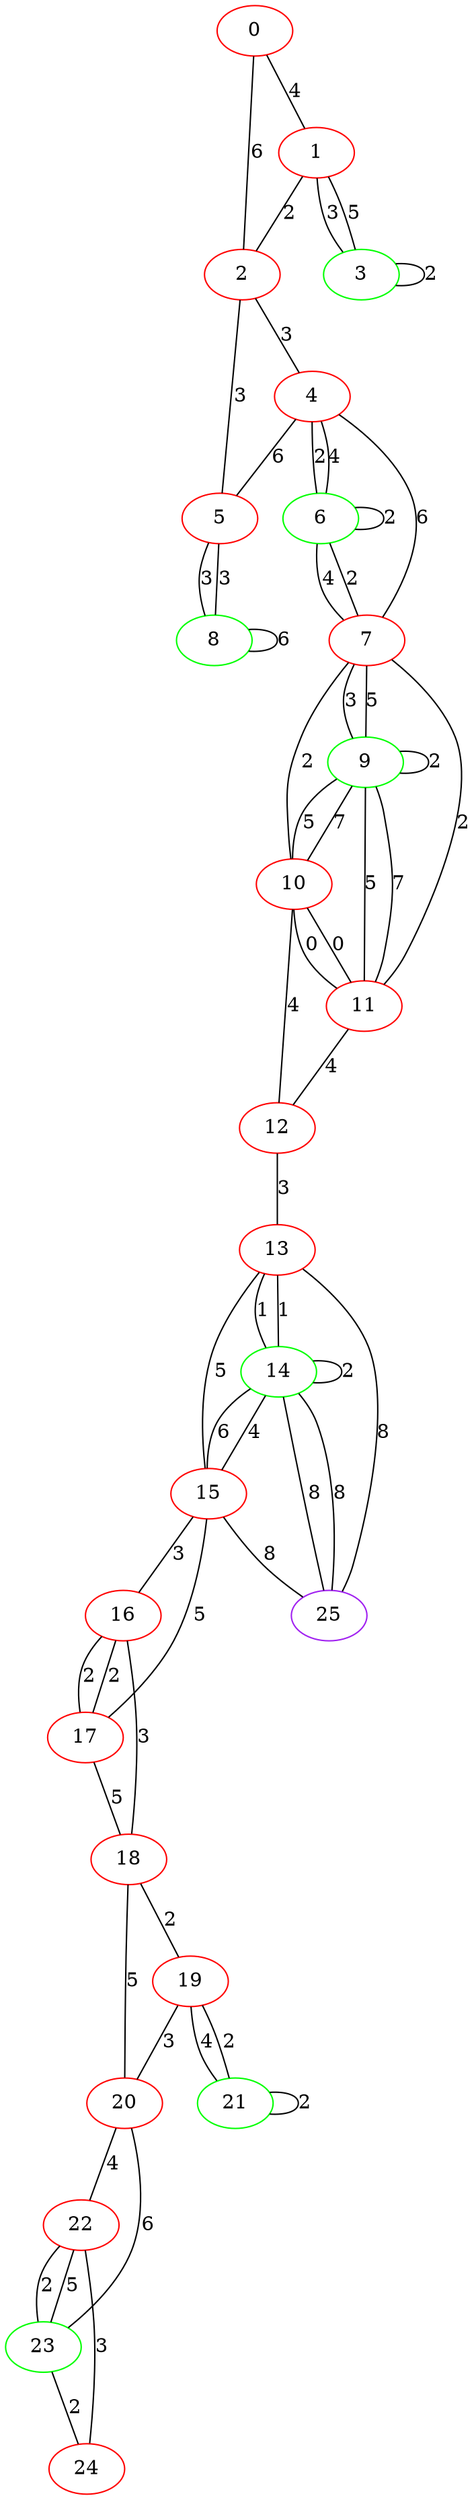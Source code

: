 graph "" {
0 [color=red, weight=1];
1 [color=red, weight=1];
2 [color=red, weight=1];
3 [color=green, weight=2];
4 [color=red, weight=1];
5 [color=red, weight=1];
6 [color=green, weight=2];
7 [color=red, weight=1];
8 [color=green, weight=2];
9 [color=green, weight=2];
10 [color=red, weight=1];
11 [color=red, weight=1];
12 [color=red, weight=1];
13 [color=red, weight=1];
14 [color=green, weight=2];
15 [color=red, weight=1];
16 [color=red, weight=1];
17 [color=red, weight=1];
18 [color=red, weight=1];
19 [color=red, weight=1];
20 [color=red, weight=1];
21 [color=green, weight=2];
22 [color=red, weight=1];
23 [color=green, weight=2];
24 [color=red, weight=1];
25 [color=purple, weight=4];
0 -- 1  [key=0, label=4];
0 -- 2  [key=0, label=6];
1 -- 2  [key=0, label=2];
1 -- 3  [key=0, label=3];
1 -- 3  [key=1, label=5];
2 -- 4  [key=0, label=3];
2 -- 5  [key=0, label=3];
3 -- 3  [key=0, label=2];
4 -- 5  [key=0, label=6];
4 -- 6  [key=0, label=2];
4 -- 6  [key=1, label=4];
4 -- 7  [key=0, label=6];
5 -- 8  [key=0, label=3];
5 -- 8  [key=1, label=3];
6 -- 6  [key=0, label=2];
6 -- 7  [key=0, label=4];
6 -- 7  [key=1, label=2];
7 -- 9  [key=0, label=3];
7 -- 9  [key=1, label=5];
7 -- 10  [key=0, label=2];
7 -- 11  [key=0, label=2];
8 -- 8  [key=0, label=6];
9 -- 9  [key=0, label=2];
9 -- 10  [key=0, label=5];
9 -- 10  [key=1, label=7];
9 -- 11  [key=0, label=5];
9 -- 11  [key=1, label=7];
10 -- 11  [key=0, label=0];
10 -- 11  [key=1, label=0];
10 -- 12  [key=0, label=4];
11 -- 12  [key=0, label=4];
12 -- 13  [key=0, label=3];
13 -- 25  [key=0, label=8];
13 -- 14  [key=0, label=1];
13 -- 14  [key=1, label=1];
13 -- 15  [key=0, label=5];
14 -- 25  [key=0, label=8];
14 -- 25  [key=1, label=8];
14 -- 14  [key=0, label=2];
14 -- 15  [key=0, label=6];
14 -- 15  [key=1, label=4];
15 -- 16  [key=0, label=3];
15 -- 17  [key=0, label=5];
15 -- 25  [key=0, label=8];
16 -- 17  [key=0, label=2];
16 -- 17  [key=1, label=2];
16 -- 18  [key=0, label=3];
17 -- 18  [key=0, label=5];
18 -- 19  [key=0, label=2];
18 -- 20  [key=0, label=5];
19 -- 20  [key=0, label=3];
19 -- 21  [key=0, label=4];
19 -- 21  [key=1, label=2];
20 -- 22  [key=0, label=4];
20 -- 23  [key=0, label=6];
21 -- 21  [key=0, label=2];
22 -- 24  [key=0, label=3];
22 -- 23  [key=0, label=5];
22 -- 23  [key=1, label=2];
23 -- 24  [key=0, label=2];
}
